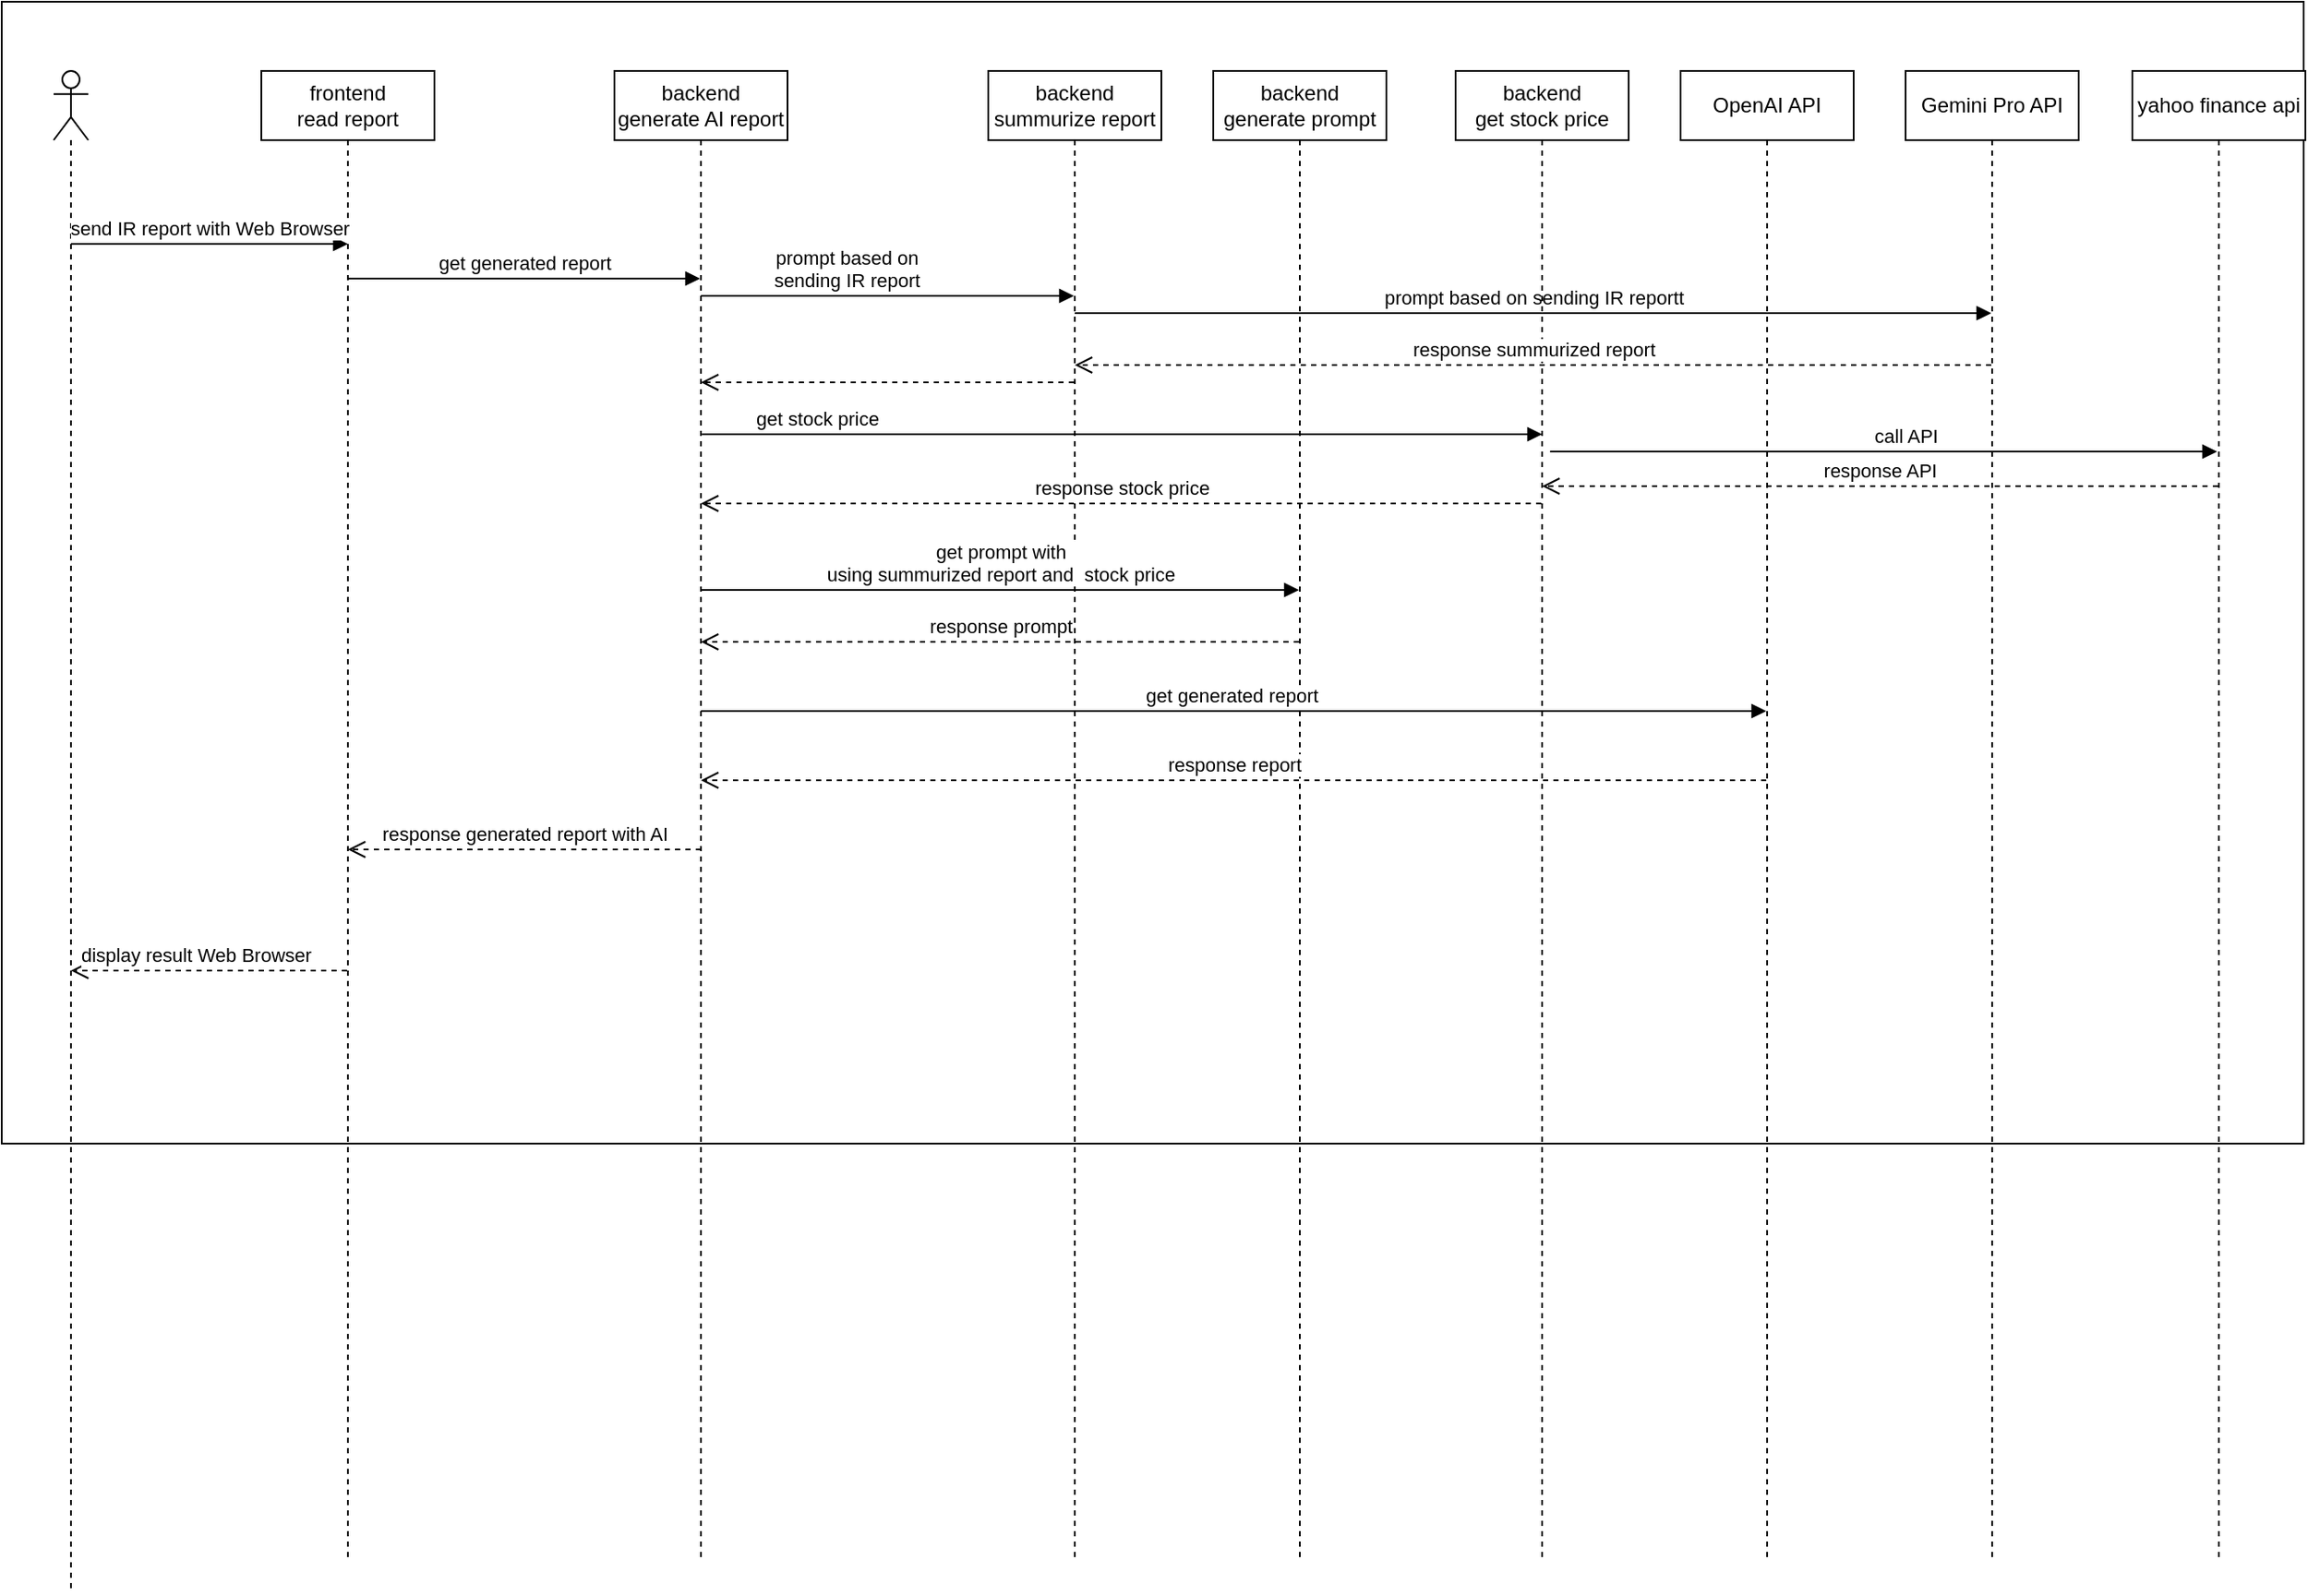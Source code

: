 <mxfile>
    <diagram id="ljkyCFH_7OUOzamM39qA" name="ページ1">
        <mxGraphModel dx="830" dy="1666" grid="1" gridSize="10" guides="1" tooltips="1" connect="1" arrows="1" fold="1" page="1" pageScale="1" pageWidth="827" pageHeight="1169" math="0" shadow="0">
            <root>
                <mxCell id="0"/>
                <mxCell id="1" parent="0"/>
                <mxCell id="38" value="" style="rounded=0;whiteSpace=wrap;html=1;" vertex="1" parent="1">
                    <mxGeometry x="10" y="-120" width="1330" height="660" as="geometry"/>
                </mxCell>
                <mxCell id="6" value="frontend&lt;br&gt;read report" style="shape=umlLifeline;perimeter=lifelinePerimeter;whiteSpace=wrap;html=1;container=1;collapsible=0;recursiveResize=0;outlineConnect=0;" vertex="1" parent="1">
                    <mxGeometry x="160" y="-80" width="100" height="860" as="geometry"/>
                </mxCell>
                <mxCell id="7" value="backend&lt;br&gt;summurize report" style="shape=umlLifeline;perimeter=lifelinePerimeter;whiteSpace=wrap;html=1;container=1;collapsible=0;recursiveResize=0;outlineConnect=0;" vertex="1" parent="1">
                    <mxGeometry x="580" y="-80" width="100" height="860" as="geometry"/>
                </mxCell>
                <mxCell id="8" value="OpenAI API" style="shape=umlLifeline;perimeter=lifelinePerimeter;whiteSpace=wrap;html=1;container=1;collapsible=0;recursiveResize=0;outlineConnect=0;" vertex="1" parent="1">
                    <mxGeometry x="980" y="-80" width="100" height="860" as="geometry"/>
                </mxCell>
                <mxCell id="9" value="Gemini Pro API" style="shape=umlLifeline;perimeter=lifelinePerimeter;whiteSpace=wrap;html=1;container=1;collapsible=0;recursiveResize=0;outlineConnect=0;" vertex="1" parent="1">
                    <mxGeometry x="1110" y="-80" width="100" height="860" as="geometry"/>
                </mxCell>
                <mxCell id="37" value="response API" style="html=1;verticalAlign=bottom;endArrow=open;dashed=1;endSize=8;" edge="1" parent="9" source="16">
                    <mxGeometry relative="1" as="geometry">
                        <mxPoint x="276" y="240" as="sourcePoint"/>
                        <mxPoint x="-210" y="240" as="targetPoint"/>
                        <Array as="points">
                            <mxPoint x="-73.5" y="240"/>
                        </Array>
                        <mxPoint as="offset"/>
                    </mxGeometry>
                </mxCell>
                <mxCell id="11" value="" style="shape=umlLifeline;participant=umlActor;perimeter=lifelinePerimeter;whiteSpace=wrap;html=1;container=1;collapsible=0;recursiveResize=0;verticalAlign=top;spacingTop=36;outlineConnect=0;" vertex="1" parent="1">
                    <mxGeometry x="40" y="-80" width="20" height="880" as="geometry"/>
                </mxCell>
                <mxCell id="12" value="send IR report with Web Browser" style="html=1;verticalAlign=bottom;endArrow=block;" edge="1" parent="1" source="11">
                    <mxGeometry width="80" relative="1" as="geometry">
                        <mxPoint x="190" y="20" as="sourcePoint"/>
                        <mxPoint x="210" y="20" as="targetPoint"/>
                    </mxGeometry>
                </mxCell>
                <mxCell id="13" value="display result Web Browser" style="html=1;verticalAlign=bottom;endArrow=open;dashed=1;endSize=8;" edge="1" parent="1" source="6" target="11">
                    <mxGeometry x="0.119" relative="1" as="geometry">
                        <mxPoint x="190" y="500" as="sourcePoint"/>
                        <mxPoint x="110" y="500" as="targetPoint"/>
                        <Array as="points">
                            <mxPoint x="160" y="440"/>
                            <mxPoint x="120" y="440"/>
                        </Array>
                        <mxPoint x="1" as="offset"/>
                    </mxGeometry>
                </mxCell>
                <mxCell id="14" value="backend&lt;br&gt;generate prompt" style="shape=umlLifeline;perimeter=lifelinePerimeter;whiteSpace=wrap;html=1;container=1;collapsible=0;recursiveResize=0;outlineConnect=0;" vertex="1" parent="1">
                    <mxGeometry x="710" y="-80" width="100" height="860" as="geometry"/>
                </mxCell>
                <mxCell id="15" value="get generated report" style="html=1;verticalAlign=bottom;endArrow=block;" edge="1" parent="1" source="6" target="21">
                    <mxGeometry x="0.003" width="80" relative="1" as="geometry">
                        <mxPoint x="210" y="50" as="sourcePoint"/>
                        <mxPoint x="370.5" y="50" as="targetPoint"/>
                        <Array as="points">
                            <mxPoint x="230" y="40"/>
                            <mxPoint x="350" y="40"/>
                        </Array>
                        <mxPoint as="offset"/>
                    </mxGeometry>
                </mxCell>
                <mxCell id="16" value="yahoo finance api" style="shape=umlLifeline;perimeter=lifelinePerimeter;whiteSpace=wrap;html=1;container=1;collapsible=0;recursiveResize=0;outlineConnect=0;" vertex="1" parent="1">
                    <mxGeometry x="1241" y="-80" width="100" height="860" as="geometry"/>
                </mxCell>
                <mxCell id="17" value="get stock price" style="html=1;verticalAlign=bottom;endArrow=block;" edge="1" parent="1" source="14" target="33">
                    <mxGeometry width="80" relative="1" as="geometry">
                        <mxPoint x="530" y="50" as="sourcePoint"/>
                        <mxPoint x="690.5" y="50" as="targetPoint"/>
                        <Array as="points">
                            <mxPoint x="410" y="130"/>
                            <mxPoint x="710" y="130"/>
                            <mxPoint x="900" y="130"/>
                        </Array>
                    </mxGeometry>
                </mxCell>
                <mxCell id="21" value="backend&lt;br&gt;generate AI report" style="shape=umlLifeline;perimeter=lifelinePerimeter;whiteSpace=wrap;html=1;container=1;collapsible=0;recursiveResize=0;outlineConnect=0;" vertex="1" parent="1">
                    <mxGeometry x="364" y="-80" width="100" height="860" as="geometry"/>
                </mxCell>
                <mxCell id="25" value="get prompt with &lt;br&gt;using summurized report and&amp;nbsp; stock price" style="html=1;verticalAlign=bottom;endArrow=block;" edge="1" parent="21" target="14">
                    <mxGeometry width="80" relative="1" as="geometry">
                        <mxPoint x="50" y="300" as="sourcePoint"/>
                        <mxPoint x="316" y="300" as="targetPoint"/>
                    </mxGeometry>
                </mxCell>
                <mxCell id="22" value="prompt based on sending IR reportt" style="html=1;verticalAlign=bottom;endArrow=block;" edge="1" parent="1" source="7" target="9">
                    <mxGeometry width="80" relative="1" as="geometry">
                        <mxPoint x="570" y="60" as="sourcePoint"/>
                        <mxPoint x="949.5" y="60" as="targetPoint"/>
                        <Array as="points">
                            <mxPoint x="900" y="60"/>
                        </Array>
                    </mxGeometry>
                </mxCell>
                <mxCell id="24" value="response stock price" style="html=1;verticalAlign=bottom;endArrow=open;dashed=1;endSize=8;" edge="1" parent="1" source="33" target="21">
                    <mxGeometry relative="1" as="geometry">
                        <mxPoint x="977.5" y="150" as="sourcePoint"/>
                        <mxPoint x="414" y="150" as="targetPoint"/>
                        <Array as="points">
                            <mxPoint x="550" y="170"/>
                        </Array>
                        <mxPoint as="offset"/>
                    </mxGeometry>
                </mxCell>
                <mxCell id="26" value="response prompt" style="html=1;verticalAlign=bottom;endArrow=open;dashed=1;endSize=8;" edge="1" parent="1" source="14">
                    <mxGeometry relative="1" as="geometry">
                        <mxPoint x="977.5" y="250" as="sourcePoint"/>
                        <mxPoint x="414" y="250" as="targetPoint"/>
                        <Array as="points">
                            <mxPoint x="618" y="250"/>
                            <mxPoint x="548" y="250"/>
                        </Array>
                        <mxPoint as="offset"/>
                    </mxGeometry>
                </mxCell>
                <mxCell id="29" value="response report" style="html=1;verticalAlign=bottom;endArrow=open;dashed=1;endSize=8;" edge="1" parent="1" source="8">
                    <mxGeometry relative="1" as="geometry">
                        <mxPoint x="820" y="330" as="sourcePoint"/>
                        <mxPoint x="414" y="330" as="targetPoint"/>
                        <Array as="points">
                            <mxPoint x="618" y="330"/>
                            <mxPoint x="548" y="330"/>
                        </Array>
                        <mxPoint as="offset"/>
                    </mxGeometry>
                </mxCell>
                <mxCell id="30" value="prompt based on &lt;br&gt;sending IR report" style="html=1;verticalAlign=bottom;endArrow=block;" edge="1" parent="1" source="21" target="7">
                    <mxGeometry x="-0.226" width="80" relative="1" as="geometry">
                        <mxPoint x="420" y="50" as="sourcePoint"/>
                        <mxPoint x="593.5" y="50" as="targetPoint"/>
                        <mxPoint as="offset"/>
                        <Array as="points">
                            <mxPoint x="490" y="50"/>
                        </Array>
                    </mxGeometry>
                </mxCell>
                <mxCell id="31" value="response generated report with AI" style="html=1;verticalAlign=bottom;endArrow=open;dashed=1;endSize=8;" edge="1" parent="1" target="6">
                    <mxGeometry relative="1" as="geometry">
                        <mxPoint x="414" y="370" as="sourcePoint"/>
                        <mxPoint x="254" y="370" as="targetPoint"/>
                    </mxGeometry>
                </mxCell>
                <mxCell id="32" value="" style="html=1;verticalAlign=bottom;endArrow=open;dashed=1;endSize=8;" edge="1" parent="1" source="7" target="21">
                    <mxGeometry relative="1" as="geometry">
                        <mxPoint x="560" y="100" as="sourcePoint"/>
                        <mxPoint x="570" y="100" as="targetPoint"/>
                        <Array as="points">
                            <mxPoint x="510" y="100"/>
                        </Array>
                        <mxPoint as="offset"/>
                    </mxGeometry>
                </mxCell>
                <mxCell id="33" value="backend&lt;br&gt;get stock price" style="shape=umlLifeline;perimeter=lifelinePerimeter;whiteSpace=wrap;html=1;container=1;collapsible=0;recursiveResize=0;outlineConnect=0;" vertex="1" parent="1">
                    <mxGeometry x="850" y="-80" width="100" height="860" as="geometry"/>
                </mxCell>
                <mxCell id="20" value="response summurized report" style="html=1;verticalAlign=bottom;endArrow=open;dashed=1;endSize=8;" edge="1" parent="1" source="9" target="7">
                    <mxGeometry relative="1" as="geometry">
                        <mxPoint x="1030" y="90" as="sourcePoint"/>
                        <mxPoint x="640" y="90" as="targetPoint"/>
                        <Array as="points">
                            <mxPoint x="810" y="90"/>
                            <mxPoint x="790" y="90"/>
                        </Array>
                        <mxPoint as="offset"/>
                    </mxGeometry>
                </mxCell>
                <mxCell id="35" value="call API" style="html=1;verticalAlign=bottom;endArrow=block;" edge="1" parent="1">
                    <mxGeometry x="0.513" width="80" relative="1" as="geometry">
                        <mxPoint x="1249.5" y="140" as="sourcePoint"/>
                        <mxPoint x="1290" y="140" as="targetPoint"/>
                        <Array as="points">
                            <mxPoint x="900" y="140"/>
                            <mxPoint x="980" y="140"/>
                            <mxPoint x="1200" y="140"/>
                        </Array>
                        <mxPoint as="offset"/>
                    </mxGeometry>
                </mxCell>
                <mxCell id="28" value="get generated report&amp;nbsp;" style="html=1;verticalAlign=bottom;endArrow=block;" edge="1" parent="1" source="21" target="8">
                    <mxGeometry width="80" relative="1" as="geometry">
                        <mxPoint x="482" y="300" as="sourcePoint"/>
                        <mxPoint x="1018" y="300" as="targetPoint"/>
                        <Array as="points">
                            <mxPoint x="720" y="290"/>
                        </Array>
                    </mxGeometry>
                </mxCell>
            </root>
        </mxGraphModel>
    </diagram>
</mxfile>